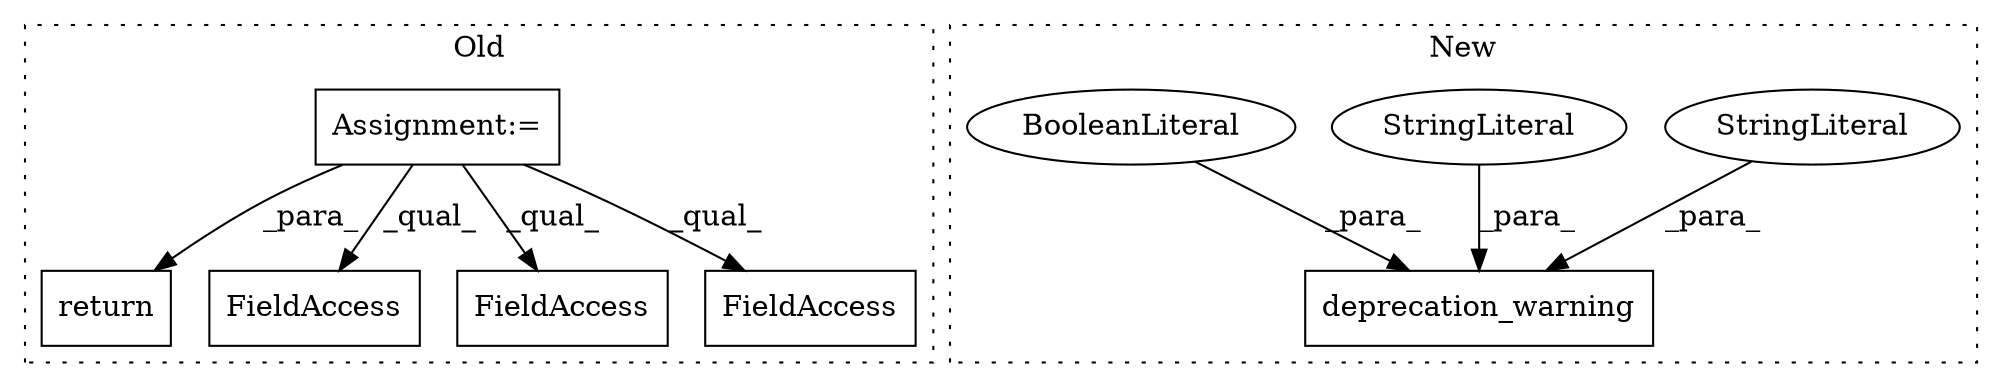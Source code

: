digraph G {
subgraph cluster0 {
1 [label="return" a="41" s="2469" l="7" shape="box"];
6 [label="Assignment:=" a="7" s="1975" l="6" shape="box"];
7 [label="FieldAccess" a="22" s="2538" l="13" shape="box"];
8 [label="FieldAccess" a="22" s="2515" l="13" shape="box"];
9 [label="FieldAccess" a="22" s="2562" l="13" shape="box"];
label = "Old";
style="dotted";
}
subgraph cluster1 {
2 [label="deprecation_warning" a="32" s="784,928" l="20,1" shape="box"];
3 [label="StringLiteral" a="45" s="804" l="55" shape="ellipse"];
4 [label="StringLiteral" a="45" s="860" l="62" shape="ellipse"];
5 [label="BooleanLiteral" a="9" s="923" l="5" shape="ellipse"];
label = "New";
style="dotted";
}
3 -> 2 [label="_para_"];
4 -> 2 [label="_para_"];
5 -> 2 [label="_para_"];
6 -> 7 [label="_qual_"];
6 -> 9 [label="_qual_"];
6 -> 1 [label="_para_"];
6 -> 8 [label="_qual_"];
}